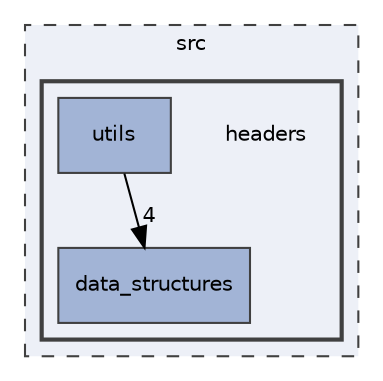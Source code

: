digraph "src/headers"
{
 // LATEX_PDF_SIZE
  edge [fontname="Helvetica",fontsize="10",labelfontname="Helvetica",labelfontsize="10"];
  node [fontname="Helvetica",fontsize="10",shape=record];
  compound=true
  subgraph clusterdir_68267d1309a1af8e8297ef4c3efbcdba {
    graph [ bgcolor="#edf0f7", pencolor="grey25", style="filled,dashed,", label="src", fontname="Helvetica", fontsize="10", URL="dir_68267d1309a1af8e8297ef4c3efbcdba.html"]
  subgraph clusterdir_d0381950fc41278198232cb047ffc1f9 {
    graph [ bgcolor="#edf0f7", pencolor="grey25", style="filled,bold,", label="", fontname="Helvetica", fontsize="10", URL="dir_d0381950fc41278198232cb047ffc1f9.html"]
    dir_d0381950fc41278198232cb047ffc1f9 [shape=plaintext, label="headers"];
  dir_474e89c7f88b05290bb49a3b57b4a8c3 [shape=box, label="data_structures", style="filled,", fillcolor="#a2b4d6", color="grey25", URL="dir_474e89c7f88b05290bb49a3b57b4a8c3.html"];
  dir_c588b617de04d435eef4537e5be14899 [shape=box, label="utils", style="filled,", fillcolor="#a2b4d6", color="grey25", URL="dir_c588b617de04d435eef4537e5be14899.html"];
  }
  }
  dir_c588b617de04d435eef4537e5be14899->dir_474e89c7f88b05290bb49a3b57b4a8c3 [headlabel="4", labeldistance=1.5 headhref="dir_000006_000000.html"];
}
